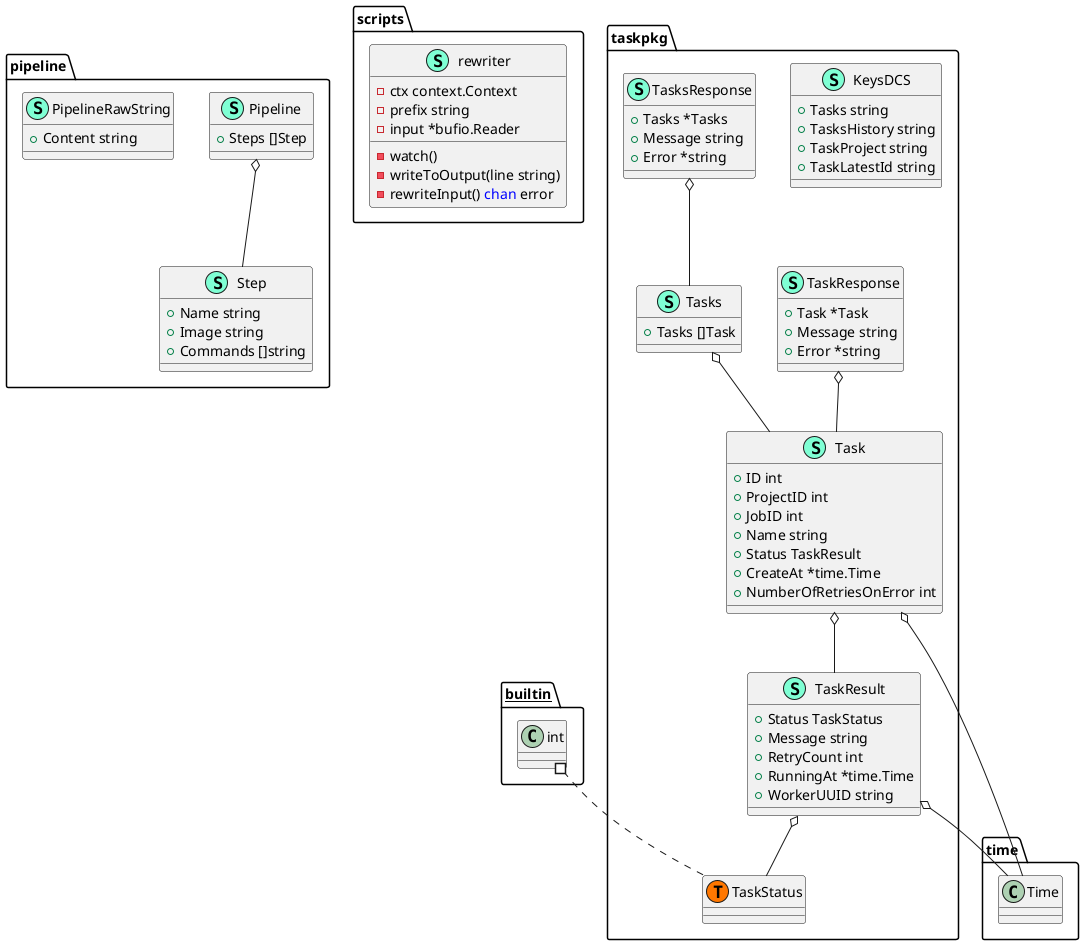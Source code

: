 @startuml
namespace pipeline {
    class Pipeline << (S,Aquamarine) >> {
        + Steps []Step

    }
    class PipelineRawString << (S,Aquamarine) >> {
        + Content string

    }
    class Step << (S,Aquamarine) >> {
        + Name string
        + Image string
        + Commands []string

    }
}


"pipeline.Pipeline" o-- "pipeline.Step"

namespace scripts {
    class rewriter << (S,Aquamarine) >> {
        - ctx context.Context
        - prefix string
        - input *bufio.Reader

        - watch() 
        - writeToOutput(line string) 
        - rewriteInput() <font color=blue>chan</font> error

    }
}



namespace taskpkg {
    class KeysDCS << (S,Aquamarine) >> {
        + Tasks string
        + TasksHistory string
        + TaskProject string
        + TaskLatestId string

    }
    class Task << (S,Aquamarine) >> {
        + ID int
        + ProjectID int
        + JobID int
        + Name string
        + Status TaskResult
        + CreateAt *time.Time
        + NumberOfRetriesOnError int

    }
    class TaskResponse << (S,Aquamarine) >> {
        + Task *Task
        + Message string
        + Error *string

    }
    class TaskResult << (S,Aquamarine) >> {
        + Status TaskStatus
        + Message string
        + RetryCount int
        + RunningAt *time.Time
        + WorkerUUID string

    }
    class Tasks << (S,Aquamarine) >> {
        + Tasks []Task

    }
    class TasksResponse << (S,Aquamarine) >> {
        + Tasks *Tasks
        + Message string
        + Error *string

    }
    class taskpkg.TaskStatus << (T, #FF7700) >>  {
    }
}


"taskpkg.Task" o-- "taskpkg.TaskResult"
"taskpkg.Task" o-- "time.Time"
"taskpkg.TaskResponse" o-- "taskpkg.Task"
"taskpkg.TaskResult" o-- "taskpkg.TaskStatus"
"taskpkg.TaskResult" o-- "time.Time"
"taskpkg.Tasks" o-- "taskpkg.Task"
"taskpkg.TasksResponse" o-- "taskpkg.Tasks"

"__builtin__.int" #.. "taskpkg.TaskStatus"
@enduml
